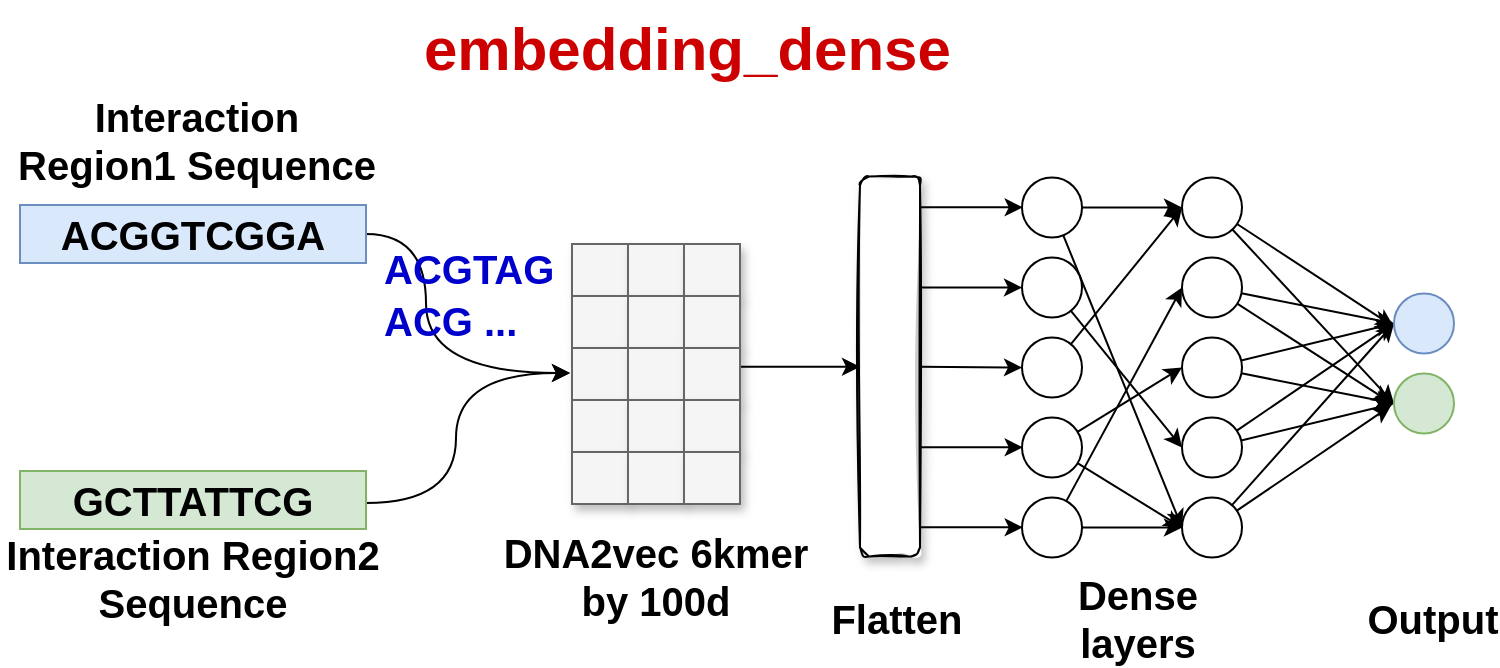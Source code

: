 <mxfile version="14.8.5" type="github">
  <diagram id="gIogGsXuzQi1VI0tjLUq" name="Page-1">
    <mxGraphModel dx="2031" dy="1090" grid="1" gridSize="10" guides="1" tooltips="1" connect="1" arrows="1" fold="1" page="1" pageScale="1" pageWidth="4681" pageHeight="3300" math="0" shadow="0">
      <root>
        <mxCell id="0" />
        <mxCell id="1" parent="0" />
        <mxCell id="Njo-u3qWFfw8xSDJ6qZh-193" style="edgeStyle=orthogonalEdgeStyle;curved=1;rounded=0;orthogonalLoop=1;jettySize=auto;html=1;entryX=0;entryY=0;entryDx=0;entryDy=0;exitX=1;exitY=0.5;exitDx=0;exitDy=0;fontStyle=1;fontSize=20;" edge="1" parent="1">
          <mxGeometry relative="1" as="geometry">
            <Array as="points">
              <mxPoint x="443" y="257.5" />
              <mxPoint x="443" y="326.5" />
            </Array>
            <mxPoint x="413" y="257" as="sourcePoint" />
            <mxPoint x="515" y="326.5" as="targetPoint" />
          </mxGeometry>
        </mxCell>
        <mxCell id="Njo-u3qWFfw8xSDJ6qZh-194" value="Interaction Region1 Sequence" style="text;html=1;strokeColor=none;fillColor=none;align=center;verticalAlign=middle;whiteSpace=wrap;rounded=0;fontStyle=1;fontSize=20;" vertex="1" parent="1">
          <mxGeometry x="237" y="200" width="183" height="20" as="geometry" />
        </mxCell>
        <mxCell id="Njo-u3qWFfw8xSDJ6qZh-195" style="edgeStyle=orthogonalEdgeStyle;curved=1;rounded=0;orthogonalLoop=1;jettySize=auto;html=1;entryX=0;entryY=0;entryDx=0;entryDy=0;exitX=1;exitY=0.5;exitDx=0;exitDy=0;fontStyle=1;fontSize=20;" edge="1" parent="1">
          <mxGeometry relative="1" as="geometry">
            <Array as="points">
              <mxPoint x="458" y="391.5" />
              <mxPoint x="458" y="326.5" />
            </Array>
            <mxPoint x="413" y="391.5" as="sourcePoint" />
            <mxPoint x="515" y="326.5" as="targetPoint" />
          </mxGeometry>
        </mxCell>
        <mxCell id="Njo-u3qWFfw8xSDJ6qZh-196" value="Interaction Region2 Sequence" style="text;html=1;strokeColor=none;fillColor=none;align=center;verticalAlign=middle;whiteSpace=wrap;rounded=0;fontStyle=1;fontSize=20;" vertex="1" parent="1">
          <mxGeometry x="230" y="418.75" width="193" height="20" as="geometry" />
        </mxCell>
        <mxCell id="Njo-u3qWFfw8xSDJ6qZh-198" style="edgeStyle=orthogonalEdgeStyle;rounded=0;orthogonalLoop=1;jettySize=auto;html=1;fontStyle=1;fontSize=20;" edge="1" parent="1">
          <mxGeometry relative="1" as="geometry">
            <mxPoint x="597" y="323.4" as="sourcePoint" />
            <mxPoint x="660" y="323.36" as="targetPoint" />
            <Array as="points">
              <mxPoint x="660" y="323.36" />
            </Array>
          </mxGeometry>
        </mxCell>
        <mxCell id="Njo-u3qWFfw8xSDJ6qZh-214" value="&lt;div style=&quot;font-size: 20px;&quot;&gt;ACGGTCGGA&lt;/div&gt;" style="text;html=1;strokeColor=#6c8ebf;fillColor=#dae8fc;align=center;verticalAlign=middle;whiteSpace=wrap;rounded=0;fontStyle=1;fontSize=20;" vertex="1" parent="1">
          <mxGeometry x="240" y="242.5" width="173" height="29" as="geometry" />
        </mxCell>
        <mxCell id="Njo-u3qWFfw8xSDJ6qZh-215" value="GCTTATTCG" style="text;html=1;strokeColor=#82b366;fillColor=#d5e8d4;align=center;verticalAlign=middle;whiteSpace=wrap;rounded=0;fontStyle=1;fontSize=20;" vertex="1" parent="1">
          <mxGeometry x="240" y="375.5" width="173" height="29" as="geometry" />
        </mxCell>
        <mxCell id="Njo-u3qWFfw8xSDJ6qZh-216" value="" style="rounded=0;whiteSpace=wrap;html=1;shadow=1;glass=0;sketch=0;fillColor=#f5f5f5;strokeColor=#666666;fontColor=#333333;fontStyle=1;fontSize=20;" vertex="1" parent="1">
          <mxGeometry x="516" y="262" width="28" height="26" as="geometry" />
        </mxCell>
        <mxCell id="Njo-u3qWFfw8xSDJ6qZh-217" value="DNA2vec 6kmer by 100d" style="text;html=1;strokeColor=none;fillColor=none;align=center;verticalAlign=middle;whiteSpace=wrap;rounded=0;fontStyle=1;fontSize=20;" vertex="1" parent="1">
          <mxGeometry x="478" y="418.25" width="160" height="20" as="geometry" />
        </mxCell>
        <mxCell id="Njo-u3qWFfw8xSDJ6qZh-218" value="" style="rounded=0;whiteSpace=wrap;html=1;shadow=1;glass=0;sketch=0;fillColor=#f5f5f5;strokeColor=#666666;fontColor=#333333;fontStyle=1;fontSize=20;" vertex="1" parent="1">
          <mxGeometry x="544" y="262" width="28" height="26" as="geometry" />
        </mxCell>
        <mxCell id="Njo-u3qWFfw8xSDJ6qZh-219" value="" style="rounded=0;whiteSpace=wrap;html=1;shadow=1;glass=0;sketch=0;fillColor=#f5f5f5;strokeColor=#666666;fontColor=#333333;fontStyle=1;fontSize=20;" vertex="1" parent="1">
          <mxGeometry x="572" y="262" width="28" height="26" as="geometry" />
        </mxCell>
        <mxCell id="Njo-u3qWFfw8xSDJ6qZh-220" value="" style="rounded=0;whiteSpace=wrap;html=1;shadow=1;glass=0;sketch=0;fillColor=#f5f5f5;strokeColor=#666666;fontColor=#333333;fontStyle=1;fontSize=20;" vertex="1" parent="1">
          <mxGeometry x="516" y="288" width="28" height="26" as="geometry" />
        </mxCell>
        <mxCell id="Njo-u3qWFfw8xSDJ6qZh-221" value="" style="rounded=0;whiteSpace=wrap;html=1;shadow=1;glass=0;sketch=0;fillColor=#f5f5f5;strokeColor=#666666;fontColor=#333333;fontStyle=1;fontSize=20;" vertex="1" parent="1">
          <mxGeometry x="544" y="288" width="28" height="26" as="geometry" />
        </mxCell>
        <mxCell id="Njo-u3qWFfw8xSDJ6qZh-222" value="" style="rounded=0;whiteSpace=wrap;html=1;shadow=1;glass=0;sketch=0;fillColor=#f5f5f5;strokeColor=#666666;fontColor=#333333;fontStyle=1;fontSize=20;" vertex="1" parent="1">
          <mxGeometry x="572" y="288" width="28" height="26" as="geometry" />
        </mxCell>
        <mxCell id="Njo-u3qWFfw8xSDJ6qZh-223" value="" style="rounded=0;whiteSpace=wrap;html=1;shadow=1;glass=0;sketch=0;fillColor=#f5f5f5;strokeColor=#666666;fontColor=#333333;fontStyle=1;fontSize=20;" vertex="1" parent="1">
          <mxGeometry x="516" y="314" width="28" height="26" as="geometry" />
        </mxCell>
        <mxCell id="Njo-u3qWFfw8xSDJ6qZh-224" value="" style="rounded=0;whiteSpace=wrap;html=1;shadow=1;glass=0;sketch=0;fillColor=#f5f5f5;strokeColor=#666666;fontColor=#333333;fontStyle=1;fontSize=20;" vertex="1" parent="1">
          <mxGeometry x="544" y="314" width="28" height="26" as="geometry" />
        </mxCell>
        <mxCell id="Njo-u3qWFfw8xSDJ6qZh-225" value="" style="rounded=0;whiteSpace=wrap;html=1;shadow=1;glass=0;sketch=0;fillColor=#f5f5f5;strokeColor=#666666;fontColor=#333333;fontStyle=1;fontSize=20;" vertex="1" parent="1">
          <mxGeometry x="572" y="314" width="28" height="26" as="geometry" />
        </mxCell>
        <mxCell id="Njo-u3qWFfw8xSDJ6qZh-226" value="" style="rounded=0;whiteSpace=wrap;html=1;shadow=1;glass=0;sketch=0;fillColor=#f5f5f5;strokeColor=#666666;fontColor=#333333;fontStyle=1;fontSize=20;" vertex="1" parent="1">
          <mxGeometry x="516" y="340" width="28" height="26" as="geometry" />
        </mxCell>
        <mxCell id="Njo-u3qWFfw8xSDJ6qZh-227" value="" style="rounded=0;whiteSpace=wrap;html=1;shadow=1;glass=0;sketch=0;fillColor=#f5f5f5;strokeColor=#666666;fontColor=#333333;fontStyle=1;fontSize=20;" vertex="1" parent="1">
          <mxGeometry x="544" y="340" width="28" height="26" as="geometry" />
        </mxCell>
        <mxCell id="Njo-u3qWFfw8xSDJ6qZh-228" value="" style="rounded=0;whiteSpace=wrap;html=1;shadow=1;glass=0;sketch=0;fillColor=#f5f5f5;strokeColor=#666666;fontColor=#333333;fontStyle=1;fontSize=20;" vertex="1" parent="1">
          <mxGeometry x="572" y="340" width="28" height="26" as="geometry" />
        </mxCell>
        <mxCell id="Njo-u3qWFfw8xSDJ6qZh-229" value="" style="rounded=0;whiteSpace=wrap;html=1;shadow=1;glass=0;sketch=0;fillColor=#f5f5f5;strokeColor=#666666;fontColor=#333333;fontStyle=1;fontSize=20;" vertex="1" parent="1">
          <mxGeometry x="516" y="366" width="28" height="26" as="geometry" />
        </mxCell>
        <mxCell id="Njo-u3qWFfw8xSDJ6qZh-230" value="" style="rounded=0;whiteSpace=wrap;html=1;shadow=1;glass=0;sketch=0;fillColor=#f5f5f5;strokeColor=#666666;fontColor=#333333;fontStyle=1;fontSize=20;" vertex="1" parent="1">
          <mxGeometry x="544" y="366" width="28" height="26" as="geometry" />
        </mxCell>
        <mxCell id="Njo-u3qWFfw8xSDJ6qZh-231" value="" style="rounded=0;whiteSpace=wrap;html=1;shadow=1;glass=0;sketch=0;fillColor=#f5f5f5;strokeColor=#666666;fontColor=#333333;fontStyle=1;fontSize=20;" vertex="1" parent="1">
          <mxGeometry x="572" y="366" width="28" height="26" as="geometry" />
        </mxCell>
        <mxCell id="Njo-u3qWFfw8xSDJ6qZh-232" value="&lt;font style=&quot;font-size: 20px;&quot; color=&quot;#0000CC&quot;&gt;ACGTAG&lt;/font&gt;" style="text;whiteSpace=wrap;html=1;fontStyle=1;fontSize=20;" vertex="1" parent="1">
          <mxGeometry x="420" y="255.75" width="70" height="30" as="geometry" />
        </mxCell>
        <mxCell id="Njo-u3qWFfw8xSDJ6qZh-233" value="&lt;font style=&quot;font-size: 20px;&quot; color=&quot;#0000CC&quot;&gt;ACG ...&lt;/font&gt;" style="text;whiteSpace=wrap;html=1;fontStyle=1;fontSize=20;" vertex="1" parent="1">
          <mxGeometry x="420" y="281.75" width="70" height="30" as="geometry" />
        </mxCell>
        <mxCell id="Njo-u3qWFfw8xSDJ6qZh-234" value="Dense layers" style="text;html=1;strokeColor=none;fillColor=none;align=center;verticalAlign=middle;whiteSpace=wrap;rounded=0;fontStyle=1;fontSize=20;" vertex="1" parent="1">
          <mxGeometry x="753.75" y="438.75" width="90" height="20" as="geometry" />
        </mxCell>
        <mxCell id="Njo-u3qWFfw8xSDJ6qZh-235" value="Flatten" style="text;html=1;strokeColor=none;fillColor=none;align=center;verticalAlign=middle;whiteSpace=wrap;rounded=0;fontStyle=1;fontSize=20;" vertex="1" parent="1">
          <mxGeometry x="668.25" y="438.75" width="21" height="20" as="geometry" />
        </mxCell>
        <mxCell id="Njo-u3qWFfw8xSDJ6qZh-236" style="edgeStyle=none;rounded=1;jumpSize=20;orthogonalLoop=1;jettySize=auto;html=1;entryX=0;entryY=0.5;entryDx=0;entryDy=0;strokeWidth=1;fontStyle=1;fontSize=20;" edge="1" parent="1" source="Njo-u3qWFfw8xSDJ6qZh-238" target="Njo-u3qWFfw8xSDJ6qZh-263">
          <mxGeometry relative="1" as="geometry" />
        </mxCell>
        <mxCell id="Njo-u3qWFfw8xSDJ6qZh-237" style="edgeStyle=none;rounded=0;orthogonalLoop=1;jettySize=auto;html=1;entryX=0;entryY=0.5;entryDx=0;entryDy=0;fontStyle=1;fontSize=20;" edge="1" parent="1" source="Njo-u3qWFfw8xSDJ6qZh-238" target="Njo-u3qWFfw8xSDJ6qZh-251">
          <mxGeometry relative="1" as="geometry" />
        </mxCell>
        <mxCell id="Njo-u3qWFfw8xSDJ6qZh-238" value="" style="ellipse;whiteSpace=wrap;html=1;aspect=fixed;fontStyle=1;fontSize=20;" vertex="1" parent="1">
          <mxGeometry x="741" y="228.75" width="30" height="30" as="geometry" />
        </mxCell>
        <mxCell id="Njo-u3qWFfw8xSDJ6qZh-239" style="edgeStyle=none;rounded=1;jumpSize=20;orthogonalLoop=1;jettySize=auto;html=1;entryX=0;entryY=0.5;entryDx=0;entryDy=0;strokeWidth=1;fontStyle=1;fontSize=20;" edge="1" parent="1" source="Njo-u3qWFfw8xSDJ6qZh-240" target="Njo-u3qWFfw8xSDJ6qZh-260">
          <mxGeometry relative="1" as="geometry" />
        </mxCell>
        <mxCell id="Njo-u3qWFfw8xSDJ6qZh-240" value="" style="ellipse;whiteSpace=wrap;html=1;aspect=fixed;fontStyle=1;fontSize=20;" vertex="1" parent="1">
          <mxGeometry x="741" y="268.75" width="30" height="30" as="geometry" />
        </mxCell>
        <mxCell id="Njo-u3qWFfw8xSDJ6qZh-241" style="edgeStyle=none;rounded=1;jumpSize=20;orthogonalLoop=1;jettySize=auto;html=1;entryX=0;entryY=0.5;entryDx=0;entryDy=0;strokeWidth=1;fontStyle=1;fontSize=20;" edge="1" parent="1" source="Njo-u3qWFfw8xSDJ6qZh-242" target="Njo-u3qWFfw8xSDJ6qZh-251">
          <mxGeometry relative="1" as="geometry" />
        </mxCell>
        <mxCell id="Njo-u3qWFfw8xSDJ6qZh-242" value="" style="ellipse;whiteSpace=wrap;html=1;aspect=fixed;fontStyle=1;fontSize=20;" vertex="1" parent="1">
          <mxGeometry x="741" y="308.75" width="30" height="30" as="geometry" />
        </mxCell>
        <mxCell id="Njo-u3qWFfw8xSDJ6qZh-243" style="edgeStyle=none;rounded=0;orthogonalLoop=1;jettySize=auto;html=1;entryX=0;entryY=0.5;entryDx=0;entryDy=0;fontStyle=1;fontSize=20;" edge="1" parent="1" source="Njo-u3qWFfw8xSDJ6qZh-245" target="Njo-u3qWFfw8xSDJ6qZh-257">
          <mxGeometry relative="1" as="geometry" />
        </mxCell>
        <mxCell id="Njo-u3qWFfw8xSDJ6qZh-244" style="edgeStyle=none;rounded=0;orthogonalLoop=1;jettySize=auto;html=1;entryX=0;entryY=0.5;entryDx=0;entryDy=0;fontStyle=1;fontSize=20;" edge="1" parent="1" source="Njo-u3qWFfw8xSDJ6qZh-245" target="Njo-u3qWFfw8xSDJ6qZh-263">
          <mxGeometry relative="1" as="geometry" />
        </mxCell>
        <mxCell id="Njo-u3qWFfw8xSDJ6qZh-245" value="" style="ellipse;whiteSpace=wrap;html=1;aspect=fixed;fontStyle=1;fontSize=20;" vertex="1" parent="1">
          <mxGeometry x="741" y="348.75" width="30" height="30" as="geometry" />
        </mxCell>
        <mxCell id="Njo-u3qWFfw8xSDJ6qZh-246" style="edgeStyle=none;rounded=1;jumpSize=20;orthogonalLoop=1;jettySize=auto;html=1;entryX=0;entryY=0.5;entryDx=0;entryDy=0;strokeWidth=1;fontStyle=1;fontSize=20;" edge="1" parent="1" source="Njo-u3qWFfw8xSDJ6qZh-248" target="Njo-u3qWFfw8xSDJ6qZh-254">
          <mxGeometry relative="1" as="geometry" />
        </mxCell>
        <mxCell id="Njo-u3qWFfw8xSDJ6qZh-247" style="edgeStyle=none;rounded=1;jumpSize=20;orthogonalLoop=1;jettySize=auto;html=1;entryX=0;entryY=0.5;entryDx=0;entryDy=0;strokeWidth=1;fontStyle=1;fontSize=20;" edge="1" parent="1" source="Njo-u3qWFfw8xSDJ6qZh-248" target="Njo-u3qWFfw8xSDJ6qZh-263">
          <mxGeometry relative="1" as="geometry" />
        </mxCell>
        <mxCell id="Njo-u3qWFfw8xSDJ6qZh-248" value="" style="ellipse;whiteSpace=wrap;html=1;aspect=fixed;fontStyle=1;fontSize=20;" vertex="1" parent="1">
          <mxGeometry x="741" y="388.75" width="30" height="30" as="geometry" />
        </mxCell>
        <mxCell id="Njo-u3qWFfw8xSDJ6qZh-249" style="edgeStyle=none;rounded=1;jumpSize=20;orthogonalLoop=1;jettySize=auto;html=1;entryX=0;entryY=0.5;entryDx=0;entryDy=0;strokeWidth=1;fontStyle=1;fontSize=20;" edge="1" parent="1" source="Njo-u3qWFfw8xSDJ6qZh-251" target="Njo-u3qWFfw8xSDJ6qZh-266">
          <mxGeometry relative="1" as="geometry" />
        </mxCell>
        <mxCell id="Njo-u3qWFfw8xSDJ6qZh-250" style="edgeStyle=none;rounded=1;jumpSize=20;orthogonalLoop=1;jettySize=auto;html=1;strokeWidth=1;entryX=-0.001;entryY=0.557;entryDx=0;entryDy=0;entryPerimeter=0;fontStyle=1;fontSize=20;" edge="1" parent="1" source="Njo-u3qWFfw8xSDJ6qZh-251" target="Njo-u3qWFfw8xSDJ6qZh-265">
          <mxGeometry relative="1" as="geometry">
            <mxPoint x="921" y="323.75" as="targetPoint" />
          </mxGeometry>
        </mxCell>
        <mxCell id="Njo-u3qWFfw8xSDJ6qZh-251" value="" style="ellipse;whiteSpace=wrap;html=1;aspect=fixed;fontStyle=1;fontSize=20;" vertex="1" parent="1">
          <mxGeometry x="821" y="228.75" width="30" height="30" as="geometry" />
        </mxCell>
        <mxCell id="Njo-u3qWFfw8xSDJ6qZh-252" style="edgeStyle=none;rounded=1;jumpSize=20;orthogonalLoop=1;jettySize=auto;html=1;entryX=0;entryY=0.5;entryDx=0;entryDy=0;strokeWidth=1;fontStyle=1;fontSize=20;" edge="1" parent="1" source="Njo-u3qWFfw8xSDJ6qZh-254" target="Njo-u3qWFfw8xSDJ6qZh-265">
          <mxGeometry relative="1" as="geometry" />
        </mxCell>
        <mxCell id="Njo-u3qWFfw8xSDJ6qZh-253" style="edgeStyle=none;rounded=1;jumpSize=20;orthogonalLoop=1;jettySize=auto;html=1;strokeWidth=1;entryX=-0.057;entryY=0.483;entryDx=0;entryDy=0;entryPerimeter=0;fontStyle=1;fontSize=20;" edge="1" parent="1" source="Njo-u3qWFfw8xSDJ6qZh-254" target="Njo-u3qWFfw8xSDJ6qZh-266">
          <mxGeometry relative="1" as="geometry">
            <mxPoint x="931" y="363.75" as="targetPoint" />
          </mxGeometry>
        </mxCell>
        <mxCell id="Njo-u3qWFfw8xSDJ6qZh-254" value="" style="ellipse;whiteSpace=wrap;html=1;aspect=fixed;fontStyle=1;fontSize=20;" vertex="1" parent="1">
          <mxGeometry x="821" y="268.75" width="30" height="30" as="geometry" />
        </mxCell>
        <mxCell id="Njo-u3qWFfw8xSDJ6qZh-255" style="edgeStyle=none;rounded=1;jumpSize=20;orthogonalLoop=1;jettySize=auto;html=1;entryX=0;entryY=0.5;entryDx=0;entryDy=0;strokeWidth=1;fontStyle=1;fontSize=20;" edge="1" parent="1" source="Njo-u3qWFfw8xSDJ6qZh-257" target="Njo-u3qWFfw8xSDJ6qZh-266">
          <mxGeometry relative="1" as="geometry" />
        </mxCell>
        <mxCell id="Njo-u3qWFfw8xSDJ6qZh-256" style="edgeStyle=none;rounded=1;jumpSize=20;orthogonalLoop=1;jettySize=auto;html=1;strokeWidth=1;entryX=0;entryY=0.5;entryDx=0;entryDy=0;fontStyle=1;fontSize=20;" edge="1" parent="1" source="Njo-u3qWFfw8xSDJ6qZh-257" target="Njo-u3qWFfw8xSDJ6qZh-265">
          <mxGeometry relative="1" as="geometry">
            <mxPoint x="931" y="323.75" as="targetPoint" />
          </mxGeometry>
        </mxCell>
        <mxCell id="Njo-u3qWFfw8xSDJ6qZh-257" value="" style="ellipse;whiteSpace=wrap;html=1;aspect=fixed;fontStyle=1;fontSize=20;" vertex="1" parent="1">
          <mxGeometry x="821" y="308.75" width="30" height="30" as="geometry" />
        </mxCell>
        <mxCell id="Njo-u3qWFfw8xSDJ6qZh-258" style="edgeStyle=none;rounded=1;jumpSize=20;orthogonalLoop=1;jettySize=auto;html=1;entryX=0;entryY=0.5;entryDx=0;entryDy=0;strokeWidth=1;fontStyle=1;fontSize=20;" edge="1" parent="1" source="Njo-u3qWFfw8xSDJ6qZh-260" target="Njo-u3qWFfw8xSDJ6qZh-265">
          <mxGeometry relative="1" as="geometry" />
        </mxCell>
        <mxCell id="Njo-u3qWFfw8xSDJ6qZh-259" style="edgeStyle=none;rounded=1;jumpSize=20;orthogonalLoop=1;jettySize=auto;html=1;strokeWidth=1;entryX=0;entryY=0.5;entryDx=0;entryDy=0;fontStyle=1;fontSize=20;" edge="1" parent="1" source="Njo-u3qWFfw8xSDJ6qZh-260" target="Njo-u3qWFfw8xSDJ6qZh-266">
          <mxGeometry relative="1" as="geometry">
            <mxPoint x="921" y="363.75" as="targetPoint" />
          </mxGeometry>
        </mxCell>
        <mxCell id="Njo-u3qWFfw8xSDJ6qZh-260" value="" style="ellipse;whiteSpace=wrap;html=1;aspect=fixed;fontStyle=1;fontSize=20;" vertex="1" parent="1">
          <mxGeometry x="821" y="348.75" width="30" height="30" as="geometry" />
        </mxCell>
        <mxCell id="Njo-u3qWFfw8xSDJ6qZh-261" style="edgeStyle=none;rounded=1;jumpSize=20;orthogonalLoop=1;jettySize=auto;html=1;strokeWidth=1;entryX=-0.05;entryY=0.538;entryDx=0;entryDy=0;entryPerimeter=0;fontStyle=1;fontSize=20;" edge="1" parent="1" source="Njo-u3qWFfw8xSDJ6qZh-263" target="Njo-u3qWFfw8xSDJ6qZh-266">
          <mxGeometry relative="1" as="geometry">
            <mxPoint x="931" y="363.75" as="targetPoint" />
          </mxGeometry>
        </mxCell>
        <mxCell id="Njo-u3qWFfw8xSDJ6qZh-262" style="edgeStyle=none;rounded=1;jumpSize=20;orthogonalLoop=1;jettySize=auto;html=1;strokeWidth=1;entryX=0;entryY=0.5;entryDx=0;entryDy=0;fontStyle=1;fontSize=20;" edge="1" parent="1" source="Njo-u3qWFfw8xSDJ6qZh-263" target="Njo-u3qWFfw8xSDJ6qZh-265">
          <mxGeometry relative="1" as="geometry">
            <mxPoint x="921" y="323.75" as="targetPoint" />
          </mxGeometry>
        </mxCell>
        <mxCell id="Njo-u3qWFfw8xSDJ6qZh-263" value="" style="ellipse;whiteSpace=wrap;html=1;aspect=fixed;fontStyle=1;fontSize=20;" vertex="1" parent="1">
          <mxGeometry x="821" y="388.75" width="30" height="30" as="geometry" />
        </mxCell>
        <mxCell id="Njo-u3qWFfw8xSDJ6qZh-264" value="&lt;div style=&quot;font-size: 20px;&quot;&gt;Output&lt;/div&gt;" style="text;html=1;strokeColor=none;fillColor=none;align=center;verticalAlign=middle;whiteSpace=wrap;rounded=0;fontStyle=1;fontSize=20;" vertex="1" parent="1">
          <mxGeometry x="934.5" y="438.75" width="22.5" height="20" as="geometry" />
        </mxCell>
        <mxCell id="Njo-u3qWFfw8xSDJ6qZh-265" value="" style="ellipse;whiteSpace=wrap;html=1;aspect=fixed;fillColor=#dae8fc;strokeColor=#6c8ebf;fontStyle=1;fontSize=20;" vertex="1" parent="1">
          <mxGeometry x="927" y="286.75" width="30" height="30" as="geometry" />
        </mxCell>
        <mxCell id="Njo-u3qWFfw8xSDJ6qZh-266" value="" style="ellipse;whiteSpace=wrap;html=1;aspect=fixed;fillColor=#d5e8d4;strokeColor=#82b366;fontStyle=1;fontSize=20;" vertex="1" parent="1">
          <mxGeometry x="927" y="326.75" width="30" height="30" as="geometry" />
        </mxCell>
        <mxCell id="Njo-u3qWFfw8xSDJ6qZh-267" style="rounded=0;orthogonalLoop=1;jettySize=auto;html=1;entryX=0;entryY=0.5;entryDx=0;entryDy=0;fontStyle=1;fontSize=20;" edge="1" parent="1" source="Njo-u3qWFfw8xSDJ6qZh-268">
          <mxGeometry relative="1" as="geometry">
            <mxPoint x="741.0" y="323.75" as="targetPoint" />
          </mxGeometry>
        </mxCell>
        <mxCell id="Njo-u3qWFfw8xSDJ6qZh-268" value="" style="rounded=1;whiteSpace=wrap;html=1;shadow=1;glass=0;sketch=1;fontStyle=1;fontSize=20;" vertex="1" parent="1">
          <mxGeometry x="660" y="228.25" width="30" height="190" as="geometry" />
        </mxCell>
        <mxCell id="Njo-u3qWFfw8xSDJ6qZh-269" value="" style="endArrow=classic;html=1;entryX=0;entryY=0.5;entryDx=0;entryDy=0;exitX=0.989;exitY=0.292;exitDx=0;exitDy=0;exitPerimeter=0;fontStyle=1;fontSize=20;" edge="1" parent="1" source="Njo-u3qWFfw8xSDJ6qZh-268">
          <mxGeometry width="50" height="50" relative="1" as="geometry">
            <mxPoint x="691" y="336.75" as="sourcePoint" />
            <mxPoint x="741.0" y="283.75" as="targetPoint" />
          </mxGeometry>
        </mxCell>
        <mxCell id="Njo-u3qWFfw8xSDJ6qZh-270" value="" style="endArrow=classic;html=1;entryX=0;entryY=0.5;entryDx=0;entryDy=0;exitX=0.989;exitY=0.292;exitDx=0;exitDy=0;exitPerimeter=0;fontStyle=1;fontSize=20;" edge="1" parent="1">
          <mxGeometry width="50" height="50" relative="1" as="geometry">
            <mxPoint x="690" y="243.65" as="sourcePoint" />
            <mxPoint x="741.33" y="243.67" as="targetPoint" />
          </mxGeometry>
        </mxCell>
        <mxCell id="Njo-u3qWFfw8xSDJ6qZh-271" value="" style="endArrow=classic;html=1;entryX=0;entryY=0.5;entryDx=0;entryDy=0;exitX=0.989;exitY=0.292;exitDx=0;exitDy=0;exitPerimeter=0;fontStyle=1;fontSize=20;" edge="1" parent="1">
          <mxGeometry width="50" height="50" relative="1" as="geometry">
            <mxPoint x="690" y="363.65" as="sourcePoint" />
            <mxPoint x="741.33" y="363.67" as="targetPoint" />
          </mxGeometry>
        </mxCell>
        <mxCell id="Njo-u3qWFfw8xSDJ6qZh-272" value="" style="endArrow=classic;html=1;entryX=0;entryY=0.5;entryDx=0;entryDy=0;exitX=0.989;exitY=0.292;exitDx=0;exitDy=0;exitPerimeter=0;fontStyle=1;fontSize=20;" edge="1" parent="1">
          <mxGeometry width="50" height="50" relative="1" as="geometry">
            <mxPoint x="690" y="403.65" as="sourcePoint" />
            <mxPoint x="741.33" y="403.67" as="targetPoint" />
          </mxGeometry>
        </mxCell>
        <mxCell id="Njo-u3qWFfw8xSDJ6qZh-274" value="embedding_dense" style="text;whiteSpace=wrap;html=1;fontSize=30;fontStyle=1;fontColor=#CC0000;" vertex="1" parent="1">
          <mxGeometry x="440" y="140" width="310" height="40" as="geometry" />
        </mxCell>
      </root>
    </mxGraphModel>
  </diagram>
</mxfile>

